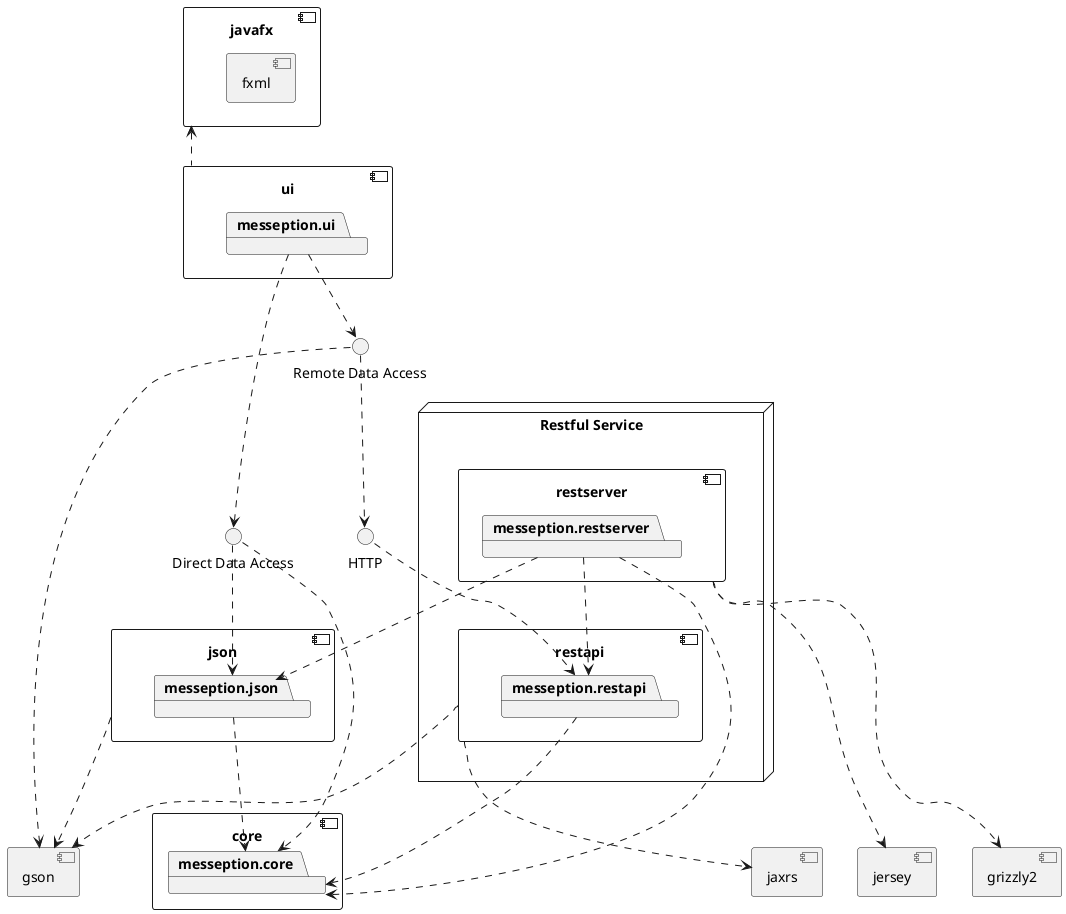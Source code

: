 @startuml

together {
component json {
    package messeption.json
}

component core {
    package messeption.core
}
}
messeption.json .down.> messeption.core
component gson {
}

json ..> gson

component javafx {
    component fxml {
    }
}

component ui {
    package messeption.ui
}

interface "Remote Data Access" as RDA
interface "Direct Data Access" as DDA
interface HTTP

messeption.ui ..> DDA
messeption.ui ..> RDA
RDA ..> HTTP
DDA ..> messeption.core
DDA ..> messeption.json
RDA ..> gson



javafx <.. ui



node "Restful Service" as rest {
    component restapi {
        package messeption.restapi
    }
    component restserver {
        package messeption.restserver
    }

}

HTTP ..> messeption.restapi


messeption.restapi ..> messeption.core
restapi ..> gson

messeption.restserver ..> messeption.core
messeption.restserver ..> messeption.json
messeption.restserver ..> messeption.restapi

together {
    component jaxrs {
    }
    
    component jersey {
    }
    
    component grizzly2 {
    }
}
rest .[hidden].> jaxrs
rest .[hidden].> jersey
rest .[hidden].> grizzly2

restserver ..> jersey
restserver ..> grizzly2

restapi ..> jaxrs

@enduml